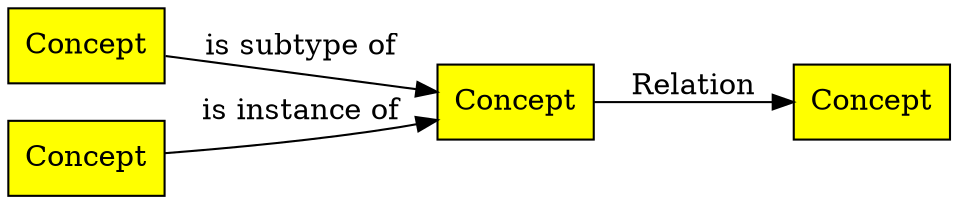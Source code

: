 digraph G {
    rankdir=LR
        node [shape=rect,style=filled,label="Concept",fillcolor=yellow];
    C1 -> Concept [label="is subtype of"];
    C2 -> Concept [label="is instance of"];
    Concept -> C3 [label="Relation"];
}
